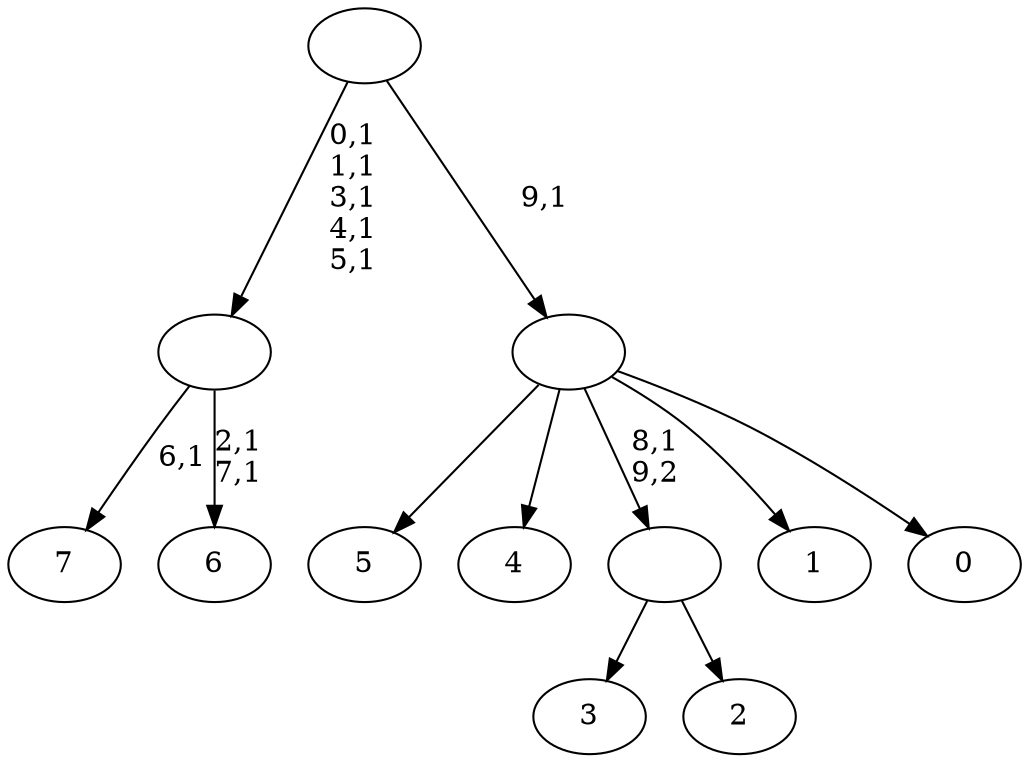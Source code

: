 digraph T {
	18 [label="7"]
	16 [label="6"]
	13 [label=""]
	8 [label="5"]
	7 [label="4"]
	6 [label="3"]
	5 [label="2"]
	4 [label=""]
	3 [label="1"]
	2 [label="0"]
	1 [label=""]
	0 [label=""]
	13 -> 16 [label="2,1\n7,1"]
	13 -> 18 [label="6,1"]
	4 -> 6 [label=""]
	4 -> 5 [label=""]
	1 -> 8 [label=""]
	1 -> 7 [label=""]
	1 -> 4 [label="8,1\n9,2"]
	1 -> 3 [label=""]
	1 -> 2 [label=""]
	0 -> 13 [label="0,1\n1,1\n3,1\n4,1\n5,1"]
	0 -> 1 [label="9,1"]
}
